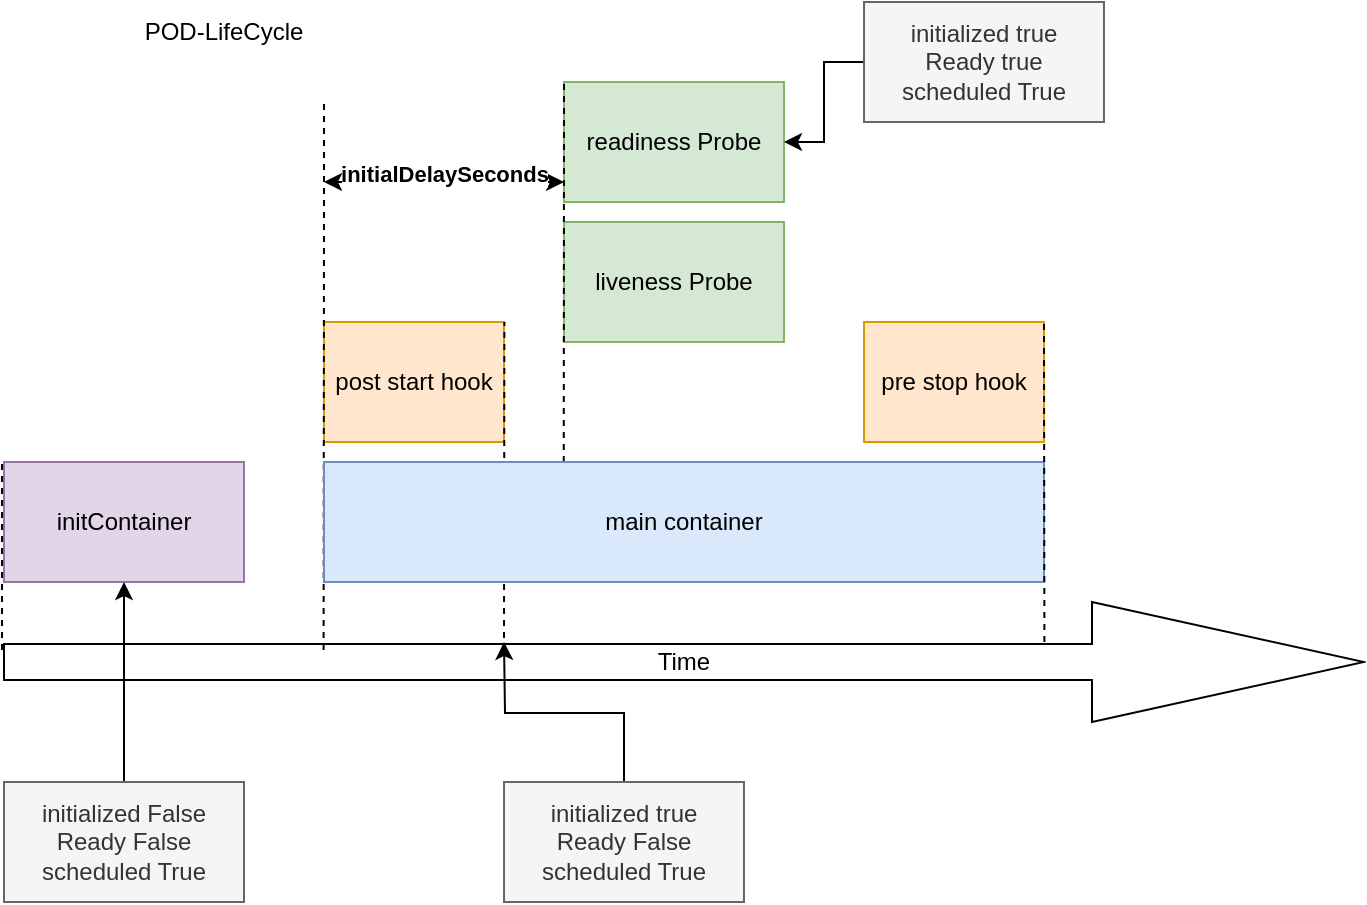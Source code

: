 <mxfile version="20.0.3" type="device"><diagram id="kRR3emZehLoViiKlTZAi" name="Page-1"><mxGraphModel dx="1426" dy="769" grid="1" gridSize="10" guides="1" tooltips="1" connect="1" arrows="1" fold="1" page="1" pageScale="1" pageWidth="827" pageHeight="1169" math="0" shadow="0"><root><mxCell id="0"/><mxCell id="1" parent="0"/><mxCell id="dlZzZnsFn7MI73fchny6-1" value="Time" style="shape=singleArrow;whiteSpace=wrap;html=1;" vertex="1" parent="1"><mxGeometry x="40" y="360" width="680" height="60" as="geometry"/></mxCell><mxCell id="dlZzZnsFn7MI73fchny6-2" value="POD-LifeCycle" style="text;html=1;strokeColor=none;fillColor=none;align=center;verticalAlign=middle;whiteSpace=wrap;rounded=0;" vertex="1" parent="1"><mxGeometry x="60" y="60" width="180" height="30" as="geometry"/></mxCell><mxCell id="dlZzZnsFn7MI73fchny6-4" value="initContainer" style="rounded=0;whiteSpace=wrap;html=1;fillColor=#e1d5e7;strokeColor=#9673a6;" vertex="1" parent="1"><mxGeometry x="40" y="290" width="120" height="60" as="geometry"/></mxCell><mxCell id="dlZzZnsFn7MI73fchny6-6" value="post start hook" style="rounded=0;whiteSpace=wrap;html=1;fillColor=#ffe6cc;strokeColor=#d79b00;" vertex="1" parent="1"><mxGeometry x="200" y="220" width="90" height="60" as="geometry"/></mxCell><mxCell id="dlZzZnsFn7MI73fchny6-7" value="pre stop hook" style="rounded=0;whiteSpace=wrap;html=1;fillColor=#ffe6cc;strokeColor=#d79b00;" vertex="1" parent="1"><mxGeometry x="470" y="220" width="90" height="60" as="geometry"/></mxCell><mxCell id="dlZzZnsFn7MI73fchny6-8" value="readiness Probe" style="rounded=0;whiteSpace=wrap;html=1;fillColor=#d5e8d4;strokeColor=#82b366;" vertex="1" parent="1"><mxGeometry x="320" y="100" width="110" height="60" as="geometry"/></mxCell><mxCell id="dlZzZnsFn7MI73fchny6-9" value="liveness Probe" style="rounded=0;whiteSpace=wrap;html=1;fillColor=#d5e8d4;strokeColor=#82b366;" vertex="1" parent="1"><mxGeometry x="320" y="170" width="110" height="60" as="geometry"/></mxCell><mxCell id="dlZzZnsFn7MI73fchny6-10" value="" style="endArrow=none;dashed=1;html=1;rounded=0;entryX=0;entryY=0;entryDx=0;entryDy=0;exitX=0.333;exitY=0;exitDx=0;exitDy=0;exitPerimeter=0;" edge="1" parent="1" source="dlZzZnsFn7MI73fchny6-5" target="dlZzZnsFn7MI73fchny6-8"><mxGeometry width="50" height="50" relative="1" as="geometry"><mxPoint x="320" y="280" as="sourcePoint"/><mxPoint x="440" y="360" as="targetPoint"/></mxGeometry></mxCell><mxCell id="dlZzZnsFn7MI73fchny6-11" value="" style="endArrow=none;dashed=1;html=1;rounded=0;exitX=0.235;exitY=0.4;exitDx=0;exitDy=0;exitPerimeter=0;" edge="1" parent="1" source="dlZzZnsFn7MI73fchny6-1"><mxGeometry width="50" height="50" relative="1" as="geometry"><mxPoint x="200.0" y="280" as="sourcePoint"/><mxPoint x="200" y="110" as="targetPoint"/><Array as="points"><mxPoint x="200" y="160"/></Array></mxGeometry></mxCell><mxCell id="dlZzZnsFn7MI73fchny6-12" value="" style="endArrow=none;dashed=1;html=1;rounded=0;exitX=0.235;exitY=0.4;exitDx=0;exitDy=0;exitPerimeter=0;" edge="1" parent="1"><mxGeometry width="50" height="50" relative="1" as="geometry"><mxPoint x="290.0" y="384" as="sourcePoint"/><mxPoint x="290.2" y="220" as="targetPoint"/></mxGeometry></mxCell><mxCell id="dlZzZnsFn7MI73fchny6-13" value="" style="endArrow=none;dashed=1;html=1;rounded=0;exitX=0.235;exitY=0.4;exitDx=0;exitDy=0;exitPerimeter=0;" edge="1" parent="1"><mxGeometry width="50" height="50" relative="1" as="geometry"><mxPoint x="39" y="384" as="sourcePoint"/><mxPoint x="39" y="290" as="targetPoint"/></mxGeometry></mxCell><mxCell id="dlZzZnsFn7MI73fchny6-5" value="main container" style="rounded=0;whiteSpace=wrap;html=1;fillColor=#dae8fc;strokeColor=#6c8ebf;" vertex="1" parent="1"><mxGeometry x="200" y="290" width="360" height="60" as="geometry"/></mxCell><mxCell id="dlZzZnsFn7MI73fchny6-14" value="" style="endArrow=none;dashed=1;html=1;rounded=0;entryX=1;entryY=0;entryDx=0;entryDy=0;exitX=0.765;exitY=0.333;exitDx=0;exitDy=0;exitPerimeter=0;" edge="1" parent="1" source="dlZzZnsFn7MI73fchny6-1" target="dlZzZnsFn7MI73fchny6-7"><mxGeometry width="50" height="50" relative="1" as="geometry"><mxPoint x="390" y="410" as="sourcePoint"/><mxPoint x="440" y="360" as="targetPoint"/></mxGeometry></mxCell><mxCell id="dlZzZnsFn7MI73fchny6-15" value="" style="endArrow=classic;startArrow=classic;html=1;rounded=0;" edge="1" parent="1"><mxGeometry width="50" height="50" relative="1" as="geometry"><mxPoint x="200" y="150" as="sourcePoint"/><mxPoint x="320" y="150" as="targetPoint"/></mxGeometry></mxCell><mxCell id="dlZzZnsFn7MI73fchny6-16" value="initialDelaySeconds" style="edgeLabel;html=1;align=center;verticalAlign=middle;resizable=0;points=[];fontStyle=1" vertex="1" connectable="0" parent="dlZzZnsFn7MI73fchny6-15"><mxGeometry x="0.15" y="4" relative="1" as="geometry"><mxPoint x="-9" as="offset"/></mxGeometry></mxCell><mxCell id="dlZzZnsFn7MI73fchny6-18" style="edgeStyle=orthogonalEdgeStyle;rounded=0;orthogonalLoop=1;jettySize=auto;html=1;" edge="1" parent="1" source="dlZzZnsFn7MI73fchny6-17" target="dlZzZnsFn7MI73fchny6-4"><mxGeometry relative="1" as="geometry"/></mxCell><mxCell id="dlZzZnsFn7MI73fchny6-17" value="initialized False&lt;br&gt;Ready False&lt;br&gt;scheduled True" style="rounded=0;whiteSpace=wrap;html=1;fillColor=#f5f5f5;fontColor=#333333;strokeColor=#666666;" vertex="1" parent="1"><mxGeometry x="40" y="450" width="120" height="60" as="geometry"/></mxCell><mxCell id="dlZzZnsFn7MI73fchny6-20" style="edgeStyle=orthogonalEdgeStyle;rounded=0;orthogonalLoop=1;jettySize=auto;html=1;" edge="1" parent="1" source="dlZzZnsFn7MI73fchny6-19"><mxGeometry relative="1" as="geometry"><mxPoint x="290" y="380" as="targetPoint"/></mxGeometry></mxCell><mxCell id="dlZzZnsFn7MI73fchny6-19" value="initialized true&lt;br&gt;Ready False&lt;br&gt;scheduled True" style="rounded=0;whiteSpace=wrap;html=1;fillColor=#f5f5f5;fontColor=#333333;strokeColor=#666666;" vertex="1" parent="1"><mxGeometry x="290" y="450" width="120" height="60" as="geometry"/></mxCell><mxCell id="dlZzZnsFn7MI73fchny6-22" style="edgeStyle=orthogonalEdgeStyle;rounded=0;orthogonalLoop=1;jettySize=auto;html=1;entryX=1;entryY=0.5;entryDx=0;entryDy=0;" edge="1" parent="1" source="dlZzZnsFn7MI73fchny6-21" target="dlZzZnsFn7MI73fchny6-8"><mxGeometry relative="1" as="geometry"/></mxCell><mxCell id="dlZzZnsFn7MI73fchny6-21" value="initialized true&lt;br&gt;Ready true&lt;br&gt;scheduled True" style="rounded=0;whiteSpace=wrap;html=1;fillColor=#f5f5f5;fontColor=#333333;strokeColor=#666666;" vertex="1" parent="1"><mxGeometry x="470" y="60" width="120" height="60" as="geometry"/></mxCell></root></mxGraphModel></diagram></mxfile>